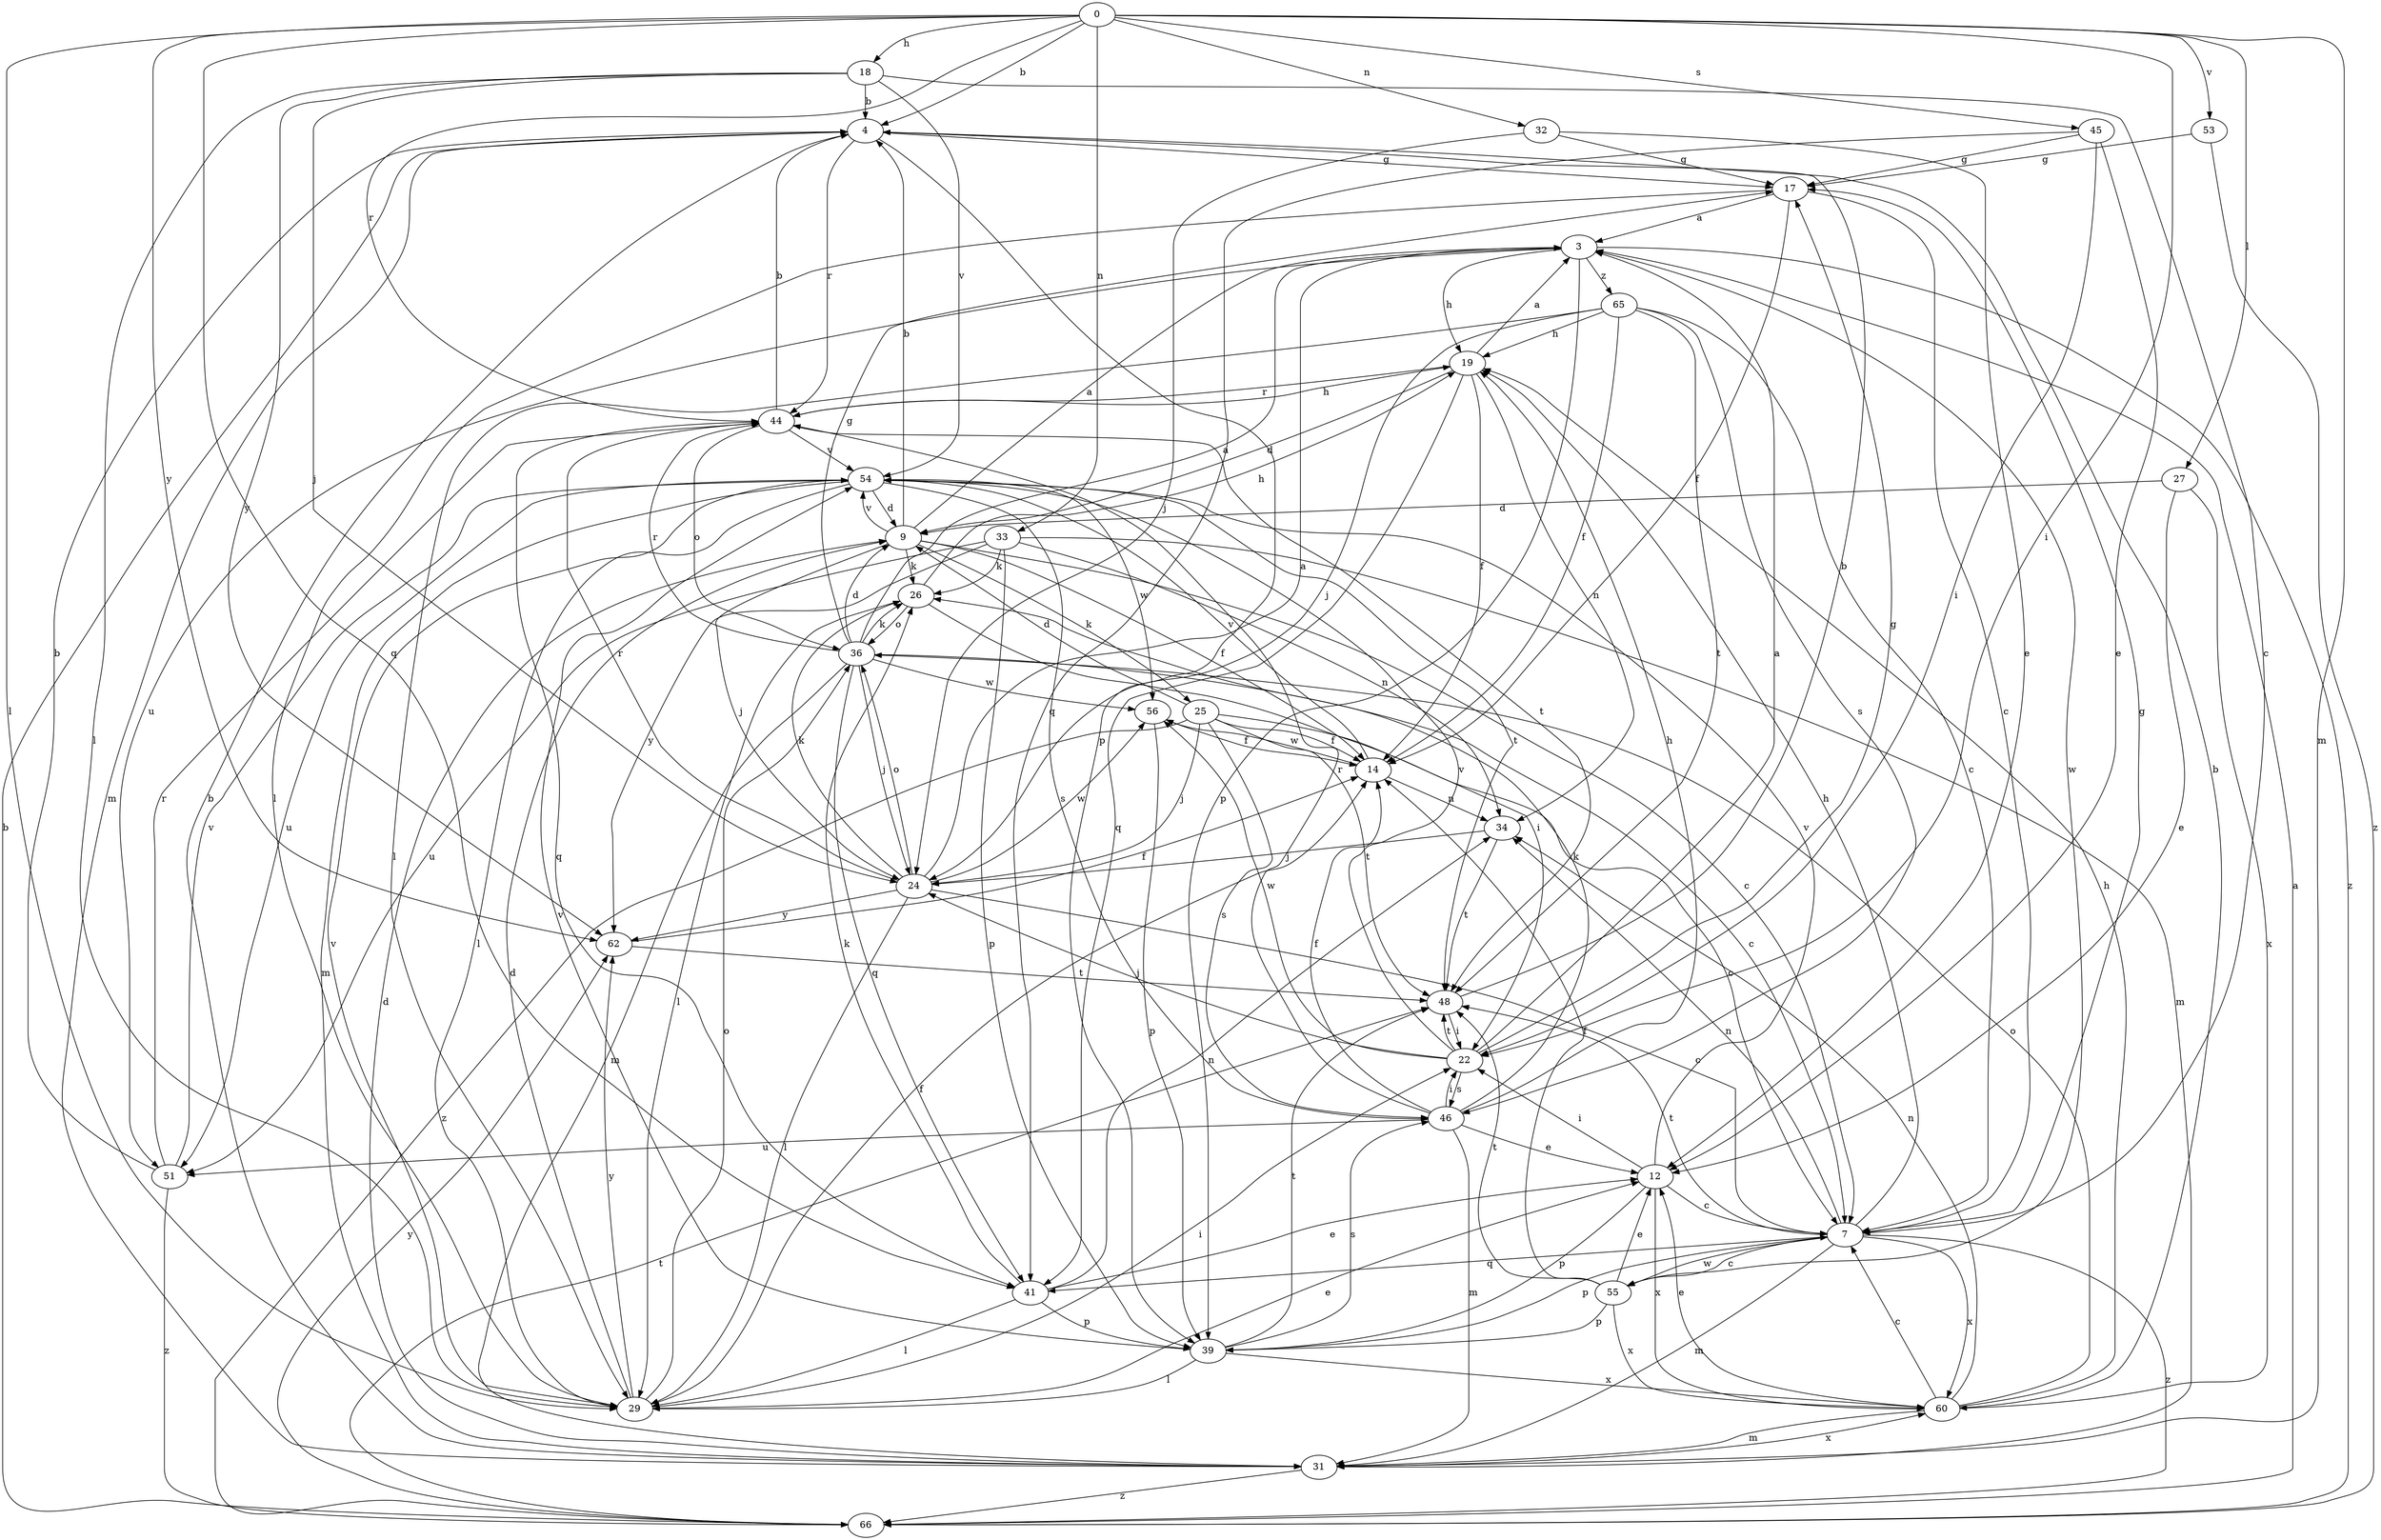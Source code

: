 strict digraph  {
0;
3;
4;
7;
9;
12;
14;
17;
18;
19;
22;
24;
25;
26;
27;
29;
31;
32;
33;
34;
36;
39;
41;
44;
45;
46;
48;
51;
53;
54;
55;
56;
60;
62;
65;
66;
0 -> 4  [label=b];
0 -> 18  [label=h];
0 -> 22  [label=i];
0 -> 27  [label=l];
0 -> 29  [label=l];
0 -> 31  [label=m];
0 -> 32  [label=n];
0 -> 33  [label=n];
0 -> 41  [label=q];
0 -> 44  [label=r];
0 -> 45  [label=s];
0 -> 53  [label=v];
0 -> 62  [label=y];
3 -> 19  [label=h];
3 -> 39  [label=p];
3 -> 51  [label=u];
3 -> 55  [label=w];
3 -> 65  [label=z];
3 -> 66  [label=z];
4 -> 17  [label=g];
4 -> 31  [label=m];
4 -> 39  [label=p];
4 -> 44  [label=r];
7 -> 17  [label=g];
7 -> 19  [label=h];
7 -> 31  [label=m];
7 -> 34  [label=n];
7 -> 39  [label=p];
7 -> 41  [label=q];
7 -> 48  [label=t];
7 -> 55  [label=w];
7 -> 60  [label=x];
7 -> 66  [label=z];
9 -> 3  [label=a];
9 -> 4  [label=b];
9 -> 7  [label=c];
9 -> 14  [label=f];
9 -> 24  [label=j];
9 -> 25  [label=k];
9 -> 26  [label=k];
9 -> 54  [label=v];
12 -> 7  [label=c];
12 -> 22  [label=i];
12 -> 39  [label=p];
12 -> 54  [label=v];
12 -> 60  [label=x];
14 -> 34  [label=n];
14 -> 54  [label=v];
14 -> 56  [label=w];
17 -> 3  [label=a];
17 -> 7  [label=c];
17 -> 14  [label=f];
17 -> 29  [label=l];
18 -> 4  [label=b];
18 -> 7  [label=c];
18 -> 24  [label=j];
18 -> 29  [label=l];
18 -> 54  [label=v];
18 -> 62  [label=y];
19 -> 3  [label=a];
19 -> 9  [label=d];
19 -> 14  [label=f];
19 -> 34  [label=n];
19 -> 41  [label=q];
19 -> 44  [label=r];
22 -> 3  [label=a];
22 -> 17  [label=g];
22 -> 24  [label=j];
22 -> 46  [label=s];
22 -> 48  [label=t];
22 -> 54  [label=v];
22 -> 56  [label=w];
24 -> 3  [label=a];
24 -> 7  [label=c];
24 -> 26  [label=k];
24 -> 29  [label=l];
24 -> 36  [label=o];
24 -> 44  [label=r];
24 -> 56  [label=w];
24 -> 62  [label=y];
25 -> 7  [label=c];
25 -> 9  [label=d];
25 -> 14  [label=f];
25 -> 24  [label=j];
25 -> 46  [label=s];
25 -> 48  [label=t];
25 -> 66  [label=z];
26 -> 19  [label=h];
26 -> 22  [label=i];
26 -> 29  [label=l];
26 -> 36  [label=o];
27 -> 9  [label=d];
27 -> 12  [label=e];
27 -> 60  [label=x];
29 -> 9  [label=d];
29 -> 12  [label=e];
29 -> 14  [label=f];
29 -> 22  [label=i];
29 -> 36  [label=o];
29 -> 54  [label=v];
29 -> 62  [label=y];
31 -> 4  [label=b];
31 -> 9  [label=d];
31 -> 60  [label=x];
31 -> 66  [label=z];
32 -> 12  [label=e];
32 -> 17  [label=g];
32 -> 24  [label=j];
33 -> 26  [label=k];
33 -> 31  [label=m];
33 -> 34  [label=n];
33 -> 39  [label=p];
33 -> 51  [label=u];
33 -> 62  [label=y];
34 -> 24  [label=j];
34 -> 48  [label=t];
36 -> 3  [label=a];
36 -> 7  [label=c];
36 -> 9  [label=d];
36 -> 17  [label=g];
36 -> 24  [label=j];
36 -> 26  [label=k];
36 -> 31  [label=m];
36 -> 41  [label=q];
36 -> 44  [label=r];
36 -> 56  [label=w];
39 -> 29  [label=l];
39 -> 46  [label=s];
39 -> 48  [label=t];
39 -> 54  [label=v];
39 -> 60  [label=x];
41 -> 12  [label=e];
41 -> 26  [label=k];
41 -> 29  [label=l];
41 -> 34  [label=n];
41 -> 39  [label=p];
44 -> 4  [label=b];
44 -> 19  [label=h];
44 -> 36  [label=o];
44 -> 41  [label=q];
44 -> 48  [label=t];
44 -> 54  [label=v];
45 -> 12  [label=e];
45 -> 17  [label=g];
45 -> 22  [label=i];
45 -> 41  [label=q];
46 -> 12  [label=e];
46 -> 14  [label=f];
46 -> 19  [label=h];
46 -> 22  [label=i];
46 -> 26  [label=k];
46 -> 31  [label=m];
46 -> 44  [label=r];
46 -> 51  [label=u];
48 -> 4  [label=b];
48 -> 22  [label=i];
51 -> 4  [label=b];
51 -> 44  [label=r];
51 -> 54  [label=v];
51 -> 66  [label=z];
53 -> 17  [label=g];
53 -> 66  [label=z];
54 -> 9  [label=d];
54 -> 29  [label=l];
54 -> 31  [label=m];
54 -> 46  [label=s];
54 -> 48  [label=t];
54 -> 51  [label=u];
54 -> 56  [label=w];
55 -> 7  [label=c];
55 -> 12  [label=e];
55 -> 14  [label=f];
55 -> 39  [label=p];
55 -> 48  [label=t];
55 -> 60  [label=x];
56 -> 14  [label=f];
56 -> 39  [label=p];
60 -> 4  [label=b];
60 -> 7  [label=c];
60 -> 12  [label=e];
60 -> 19  [label=h];
60 -> 31  [label=m];
60 -> 34  [label=n];
60 -> 36  [label=o];
62 -> 14  [label=f];
62 -> 48  [label=t];
65 -> 7  [label=c];
65 -> 14  [label=f];
65 -> 19  [label=h];
65 -> 24  [label=j];
65 -> 29  [label=l];
65 -> 46  [label=s];
65 -> 48  [label=t];
66 -> 3  [label=a];
66 -> 4  [label=b];
66 -> 48  [label=t];
66 -> 62  [label=y];
}
